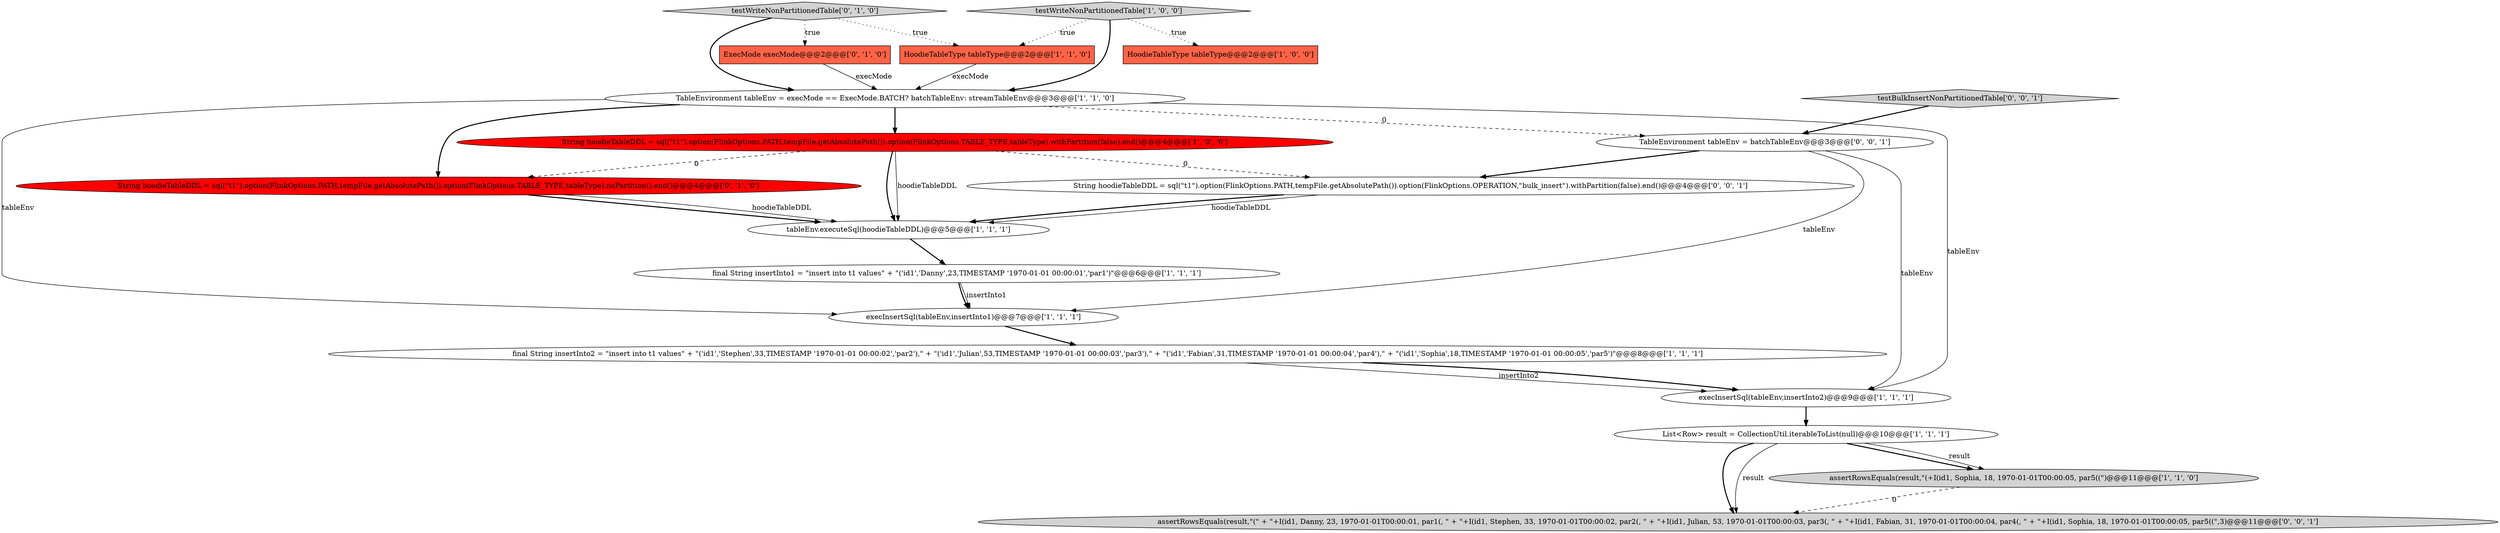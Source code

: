 digraph {
7 [style = filled, label = "TableEnvironment tableEnv = execMode == ExecMode.BATCH? batchTableEnv: streamTableEnv@@@3@@@['1', '1', '0']", fillcolor = white, shape = ellipse image = "AAA0AAABBB1BBB"];
5 [style = filled, label = "HoodieTableType tableType@@@2@@@['1', '1', '0']", fillcolor = tomato, shape = box image = "AAA0AAABBB1BBB"];
11 [style = filled, label = "List<Row> result = CollectionUtil.iterableToList(null)@@@10@@@['1', '1', '1']", fillcolor = white, shape = ellipse image = "AAA0AAABBB1BBB"];
14 [style = filled, label = "testWriteNonPartitionedTable['0', '1', '0']", fillcolor = lightgray, shape = diamond image = "AAA0AAABBB2BBB"];
18 [style = filled, label = "TableEnvironment tableEnv = batchTableEnv@@@3@@@['0', '0', '1']", fillcolor = white, shape = ellipse image = "AAA0AAABBB3BBB"];
8 [style = filled, label = "String hoodieTableDDL = sql(\"t1\").option(FlinkOptions.PATH,tempFile.getAbsolutePath()).option(FlinkOptions.TABLE_TYPE,tableType).withPartition(false).end()@@@4@@@['1', '0', '0']", fillcolor = red, shape = ellipse image = "AAA1AAABBB1BBB"];
6 [style = filled, label = "final String insertInto1 = \"insert into t1 values\" + \"('id1','Danny',23,TIMESTAMP '1970-01-01 00:00:01','par1')\"@@@6@@@['1', '1', '1']", fillcolor = white, shape = ellipse image = "AAA0AAABBB1BBB"];
17 [style = filled, label = "testBulkInsertNonPartitionedTable['0', '0', '1']", fillcolor = lightgray, shape = diamond image = "AAA0AAABBB3BBB"];
15 [style = filled, label = "assertRowsEquals(result,\"(\" + \"+I(id1, Danny, 23, 1970-01-01T00:00:01, par1(, \" + \"+I(id1, Stephen, 33, 1970-01-01T00:00:02, par2(, \" + \"+I(id1, Julian, 53, 1970-01-01T00:00:03, par3(, \" + \"+I(id1, Fabian, 31, 1970-01-01T00:00:04, par4(, \" + \"+I(id1, Sophia, 18, 1970-01-01T00:00:05, par5((\",3)@@@11@@@['0', '0', '1']", fillcolor = lightgray, shape = ellipse image = "AAA0AAABBB3BBB"];
3 [style = filled, label = "execInsertSql(tableEnv,insertInto1)@@@7@@@['1', '1', '1']", fillcolor = white, shape = ellipse image = "AAA0AAABBB1BBB"];
4 [style = filled, label = "assertRowsEquals(result,\"(+I(id1, Sophia, 18, 1970-01-01T00:00:05, par5((\")@@@11@@@['1', '1', '0']", fillcolor = lightgray, shape = ellipse image = "AAA0AAABBB1BBB"];
9 [style = filled, label = "testWriteNonPartitionedTable['1', '0', '0']", fillcolor = lightgray, shape = diamond image = "AAA0AAABBB1BBB"];
0 [style = filled, label = "HoodieTableType tableType@@@2@@@['1', '0', '0']", fillcolor = tomato, shape = box image = "AAA0AAABBB1BBB"];
10 [style = filled, label = "tableEnv.executeSql(hoodieTableDDL)@@@5@@@['1', '1', '1']", fillcolor = white, shape = ellipse image = "AAA0AAABBB1BBB"];
12 [style = filled, label = "String hoodieTableDDL = sql(\"t1\").option(FlinkOptions.PATH,tempFile.getAbsolutePath()).option(FlinkOptions.TABLE_TYPE,tableType).noPartition().end()@@@4@@@['0', '1', '0']", fillcolor = red, shape = ellipse image = "AAA1AAABBB2BBB"];
2 [style = filled, label = "execInsertSql(tableEnv,insertInto2)@@@9@@@['1', '1', '1']", fillcolor = white, shape = ellipse image = "AAA0AAABBB1BBB"];
16 [style = filled, label = "String hoodieTableDDL = sql(\"t1\").option(FlinkOptions.PATH,tempFile.getAbsolutePath()).option(FlinkOptions.OPERATION,\"bulk_insert\").withPartition(false).end()@@@4@@@['0', '0', '1']", fillcolor = white, shape = ellipse image = "AAA0AAABBB3BBB"];
1 [style = filled, label = "final String insertInto2 = \"insert into t1 values\" + \"('id1','Stephen',33,TIMESTAMP '1970-01-01 00:00:02','par2'),\" + \"('id1','Julian',53,TIMESTAMP '1970-01-01 00:00:03','par3'),\" + \"('id1','Fabian',31,TIMESTAMP '1970-01-01 00:00:04','par4'),\" + \"('id1','Sophia',18,TIMESTAMP '1970-01-01 00:00:05','par5')\"@@@8@@@['1', '1', '1']", fillcolor = white, shape = ellipse image = "AAA0AAABBB1BBB"];
13 [style = filled, label = "ExecMode execMode@@@2@@@['0', '1', '0']", fillcolor = tomato, shape = box image = "AAA0AAABBB2BBB"];
6->3 [style = bold, label=""];
8->10 [style = bold, label=""];
8->16 [style = dashed, label="0"];
9->0 [style = dotted, label="true"];
7->18 [style = dashed, label="0"];
3->1 [style = bold, label=""];
7->12 [style = bold, label=""];
16->10 [style = bold, label=""];
11->4 [style = bold, label=""];
11->4 [style = solid, label="result"];
7->2 [style = solid, label="tableEnv"];
8->12 [style = dashed, label="0"];
7->3 [style = solid, label="tableEnv"];
9->7 [style = bold, label=""];
7->8 [style = bold, label=""];
5->7 [style = solid, label="execMode"];
10->6 [style = bold, label=""];
6->3 [style = solid, label="insertInto1"];
14->13 [style = dotted, label="true"];
11->15 [style = bold, label=""];
14->7 [style = bold, label=""];
9->5 [style = dotted, label="true"];
8->10 [style = solid, label="hoodieTableDDL"];
12->10 [style = bold, label=""];
14->5 [style = dotted, label="true"];
11->15 [style = solid, label="result"];
4->15 [style = dashed, label="0"];
18->2 [style = solid, label="tableEnv"];
12->10 [style = solid, label="hoodieTableDDL"];
1->2 [style = solid, label="insertInto2"];
1->2 [style = bold, label=""];
18->3 [style = solid, label="tableEnv"];
16->10 [style = solid, label="hoodieTableDDL"];
13->7 [style = solid, label="execMode"];
2->11 [style = bold, label=""];
17->18 [style = bold, label=""];
18->16 [style = bold, label=""];
}
